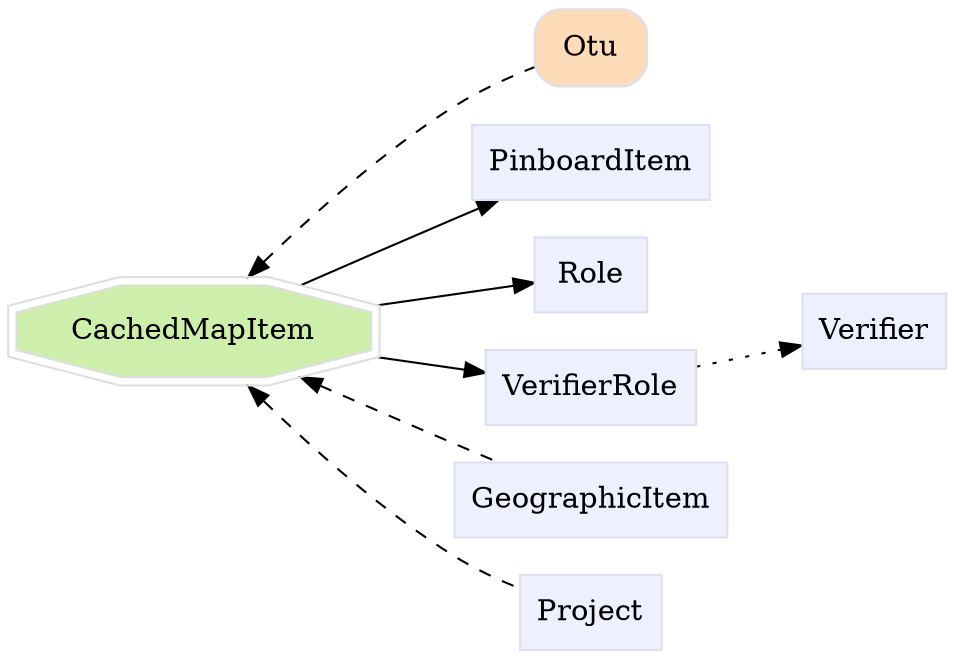 digraph CachedMapItem {
	graph [bb="0,0,400.56,307.5",
		label="",
		outputorder=edgesfirst,
		rankdir=LR
	];
	node [label="\N"];
	subgraph annotator_cluster {
		graph [rank=min];
	}
	subgraph core {
		Otu	[color="#dddeee",
			fillcolor="#fedcba",
			group=core,
			height=0.51389,
			href="/develop/Data/models.html#otu",
			label=Otu,
			pos="255.06,289",
			shape=Mrecord,
			style=filled,
			target=_top,
			width=0.75];
	}
	subgraph supporting {
		CachedMapItem	[color="#dedede",
			fillcolor="#cdefab",
			group=target,
			height=0.61111,
			href="/develop/Data/models.html#cached-map-item",
			label=CachedMapItem,
			pos="83.403,153",
			shape=doubleoctagon,
			style=filled,
			target=_top,
			width=2.3168];
		PinboardItem	[color="#dddeee",
			fillcolor="#eeefff",
			group=supporting,
			height=0.5,
			href="/develop/Data/models.html#pinboard-item",
			label=PinboardItem,
			pos="255.06,234",
			shape=box,
			style=filled,
			target=_top,
			width=1.2535];
		Role	[color="#dddeee",
			fillcolor="#eeefff",
			group=supporting,
			height=0.5,
			href="/develop/Data/models.html#role",
			label=Role,
			pos="255.06,180",
			shape=box,
			style=filled,
			target=_top,
			width=0.75];
		VerifierRole	[color="#dddeee",
			fillcolor="#eeefff",
			group=supporting,
			height=0.5,
			href="/develop/Data/models.html#verifier-role",
			label=VerifierRole,
			pos="255.06,126",
			shape=box,
			style=filled,
			target=_top,
			width=1.1493];
		Verifier	[color="#dddeee",
			fillcolor="#eeefff",
			group=supporting,
			height=0.5,
			href="/develop/Data/models.html#verifier",
			label=Verifier,
			pos="371.93,153",
			shape=box,
			style=filled,
			target=_top,
			width=0.79514];
		GeographicItem	[color="#dddeee",
			fillcolor="#eeefff",
			group=supporting,
			height=0.5,
			href="/develop/Data/models.html#geographic-item",
			label=GeographicItem,
			pos="255.06,72",
			shape=box,
			style=filled,
			target=_top,
			width=1.4514];
		Project	[color="#dddeee",
			fillcolor="#eeefff",
			group=supporting,
			height=0.5,
			href="/develop/Data/models.html#project",
			label=Project,
			pos="255.06,18",
			shape=box,
			style=filled,
			target=_top,
			width=0.75347];
	}
	CachedMapItem -> Otu	[dir=back,
		pos="s,105.73,175.4 113.7,183.43 136.68,206.34 170.13,237.68 202.81,261 210.56,266.54 219.54,271.78 227.78,276.2",
		style=dashed];
	CachedMapItem -> PinboardItem	[pos="e,215.41,215.55 126.78,173.23 150.56,184.59 180.35,198.81 205.13,210.64"];
	CachedMapItem -> Role	[pos="e,227.73,175.81 161.29,165.24 180.48,168.29 200.21,171.43 216.52,174.03"];
	CachedMapItem -> VerifierRole	[pos="e,213.61,132.44 161.29,140.76 175.26,138.54 189.52,136.27 202.53,134.2"];
	CachedMapItem -> GeographicItem	[dir=back,
		pos="s,126.78,132.77 136.97,127.9 162.32,115.8 192.19,101.54 215.41,90.451",
		style=dashed];
	CachedMapItem -> Project	[dir=back,
		pos="s,105.23,130.91 113.18,122.85 136.11,99.827 169.75,68.211 202.81,45 210.46,39.625 219.32,34.592 227.49,30.362",
		style=dashed];
	Role -> Verifier	[pos="e,343.1,159.54 282.41,173.81 297.16,170.34 315.82,165.95 332.2,162.1",
		style=invis];
	VerifierRole -> Verifier	[pos="e,342.84,146.4 296.88,135.6 308.3,138.28 320.67,141.19 331.97,143.84",
		style=dotted];
}

